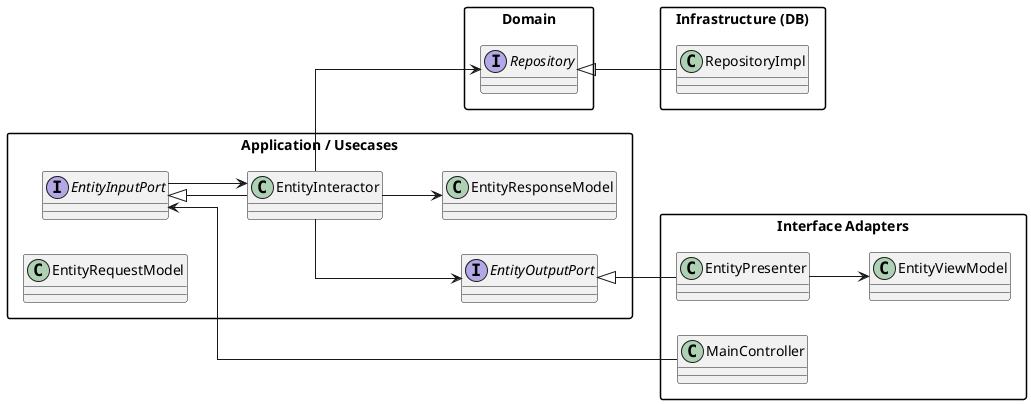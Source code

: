 
@startuml
skinparam packageStyle rectangle
skinparam linetype ortho
left to right direction

package "Application / Usecases" {
  interface EntityInputPort
  interface EntityOutputPort

  class EntityInteractor

  class EntityRequestModel
  class EntityResponseModel
}

package "Interface Adapters" {
  class MainController
  class EntityPresenter
  class EntityViewModel
}

package "Domain" {
  interface Repository
}

package "Infrastructure (DB)" {
  class RepositoryImpl
}

EntityInputPort <|-- EntityInteractor
EntityInteractor --> Repository
Repository <|-- RepositoryImpl
EntityInteractor --> EntityResponseModel
EntityInteractor --> EntityOutputPort
EntityOutputPort <|-- EntityPresenter
EntityPresenter --> EntityViewModel
MainController --> EntityInputPort
EntityInputPort --> EntityInteractor

@enduml